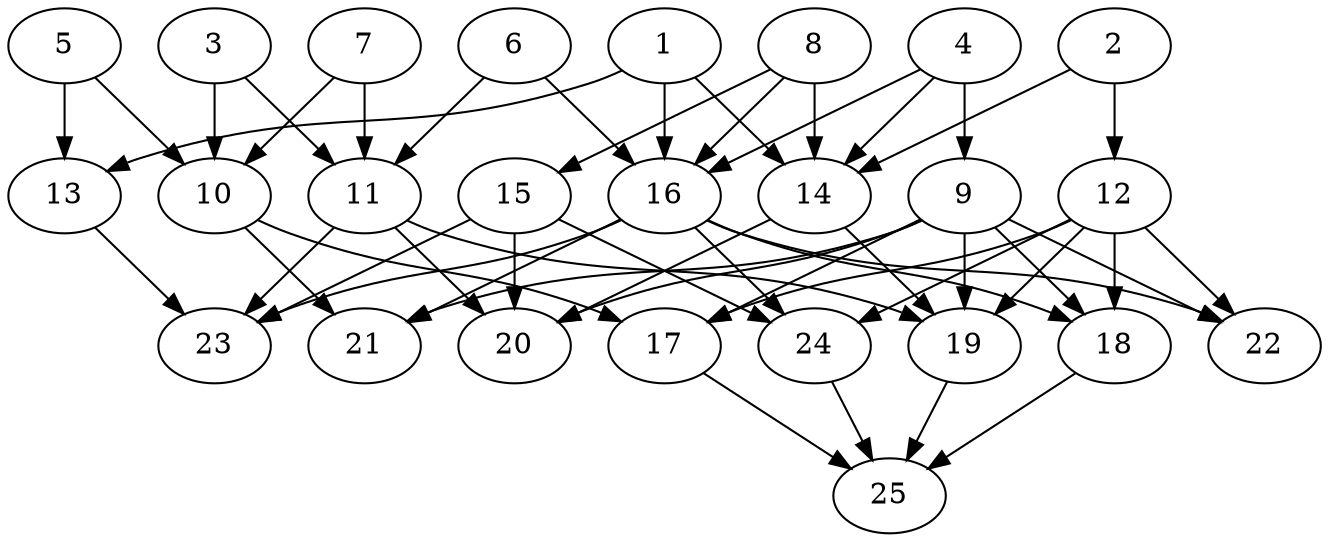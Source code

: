 // DAG automatically generated by daggen at Thu Oct  3 14:00:40 2019
// ./daggen --dot -n 25 --ccr 0.3 --fat 0.7 --regular 0.9 --density 0.5 --mindata 5242880 --maxdata 52428800 
digraph G {
  1 [size="17739093", alpha="0.01", expect_size="5321728"] 
  1 -> 13 [size ="5321728"]
  1 -> 14 [size ="5321728"]
  1 -> 16 [size ="5321728"]
  2 [size="58951680", alpha="0.15", expect_size="17685504"] 
  2 -> 12 [size ="17685504"]
  2 -> 14 [size ="17685504"]
  3 [size="41925973", alpha="0.06", expect_size="12577792"] 
  3 -> 10 [size ="12577792"]
  3 -> 11 [size ="12577792"]
  4 [size="132618240", alpha="0.11", expect_size="39785472"] 
  4 -> 9 [size ="39785472"]
  4 -> 14 [size ="39785472"]
  4 -> 16 [size ="39785472"]
  5 [size="132396373", alpha="0.07", expect_size="39718912"] 
  5 -> 10 [size ="39718912"]
  5 -> 13 [size ="39718912"]
  6 [size="134772053", alpha="0.04", expect_size="40431616"] 
  6 -> 11 [size ="40431616"]
  6 -> 16 [size ="40431616"]
  7 [size="37853867", alpha="0.03", expect_size="11356160"] 
  7 -> 10 [size ="11356160"]
  7 -> 11 [size ="11356160"]
  8 [size="33174187", alpha="0.06", expect_size="9952256"] 
  8 -> 14 [size ="9952256"]
  8 -> 15 [size ="9952256"]
  8 -> 16 [size ="9952256"]
  9 [size="122101760", alpha="0.09", expect_size="36630528"] 
  9 -> 17 [size ="36630528"]
  9 -> 18 [size ="36630528"]
  9 -> 19 [size ="36630528"]
  9 -> 20 [size ="36630528"]
  9 -> 21 [size ="36630528"]
  9 -> 22 [size ="36630528"]
  10 [size="152275627", alpha="0.15", expect_size="45682688"] 
  10 -> 17 [size ="45682688"]
  10 -> 21 [size ="45682688"]
  11 [size="145237333", alpha="0.08", expect_size="43571200"] 
  11 -> 19 [size ="43571200"]
  11 -> 20 [size ="43571200"]
  11 -> 23 [size ="43571200"]
  12 [size="156398933", alpha="0.16", expect_size="46919680"] 
  12 -> 17 [size ="46919680"]
  12 -> 18 [size ="46919680"]
  12 -> 19 [size ="46919680"]
  12 -> 22 [size ="46919680"]
  12 -> 24 [size ="46919680"]
  13 [size="116234240", alpha="0.06", expect_size="34870272"] 
  13 -> 23 [size ="34870272"]
  14 [size="160464213", alpha="0.17", expect_size="48139264"] 
  14 -> 19 [size ="48139264"]
  14 -> 20 [size ="48139264"]
  15 [size="86845440", alpha="0.09", expect_size="26053632"] 
  15 -> 20 [size ="26053632"]
  15 -> 23 [size ="26053632"]
  15 -> 24 [size ="26053632"]
  16 [size="143363413", alpha="0.19", expect_size="43009024"] 
  16 -> 18 [size ="43009024"]
  16 -> 21 [size ="43009024"]
  16 -> 22 [size ="43009024"]
  16 -> 23 [size ="43009024"]
  16 -> 24 [size ="43009024"]
  17 [size="173663573", alpha="0.18", expect_size="52099072"] 
  17 -> 25 [size ="52099072"]
  18 [size="41895253", alpha="0.11", expect_size="12568576"] 
  18 -> 25 [size ="12568576"]
  19 [size="86272000", alpha="0.15", expect_size="25881600"] 
  19 -> 25 [size ="25881600"]
  20 [size="153279147", alpha="0.01", expect_size="45983744"] 
  21 [size="117234347", alpha="0.08", expect_size="35170304"] 
  22 [size="25856000", alpha="0.00", expect_size="7756800"] 
  23 [size="149821440", alpha="0.15", expect_size="44946432"] 
  24 [size="40284160", alpha="0.05", expect_size="12085248"] 
  24 -> 25 [size ="12085248"]
  25 [size="19950933", alpha="0.09", expect_size="5985280"] 
}
